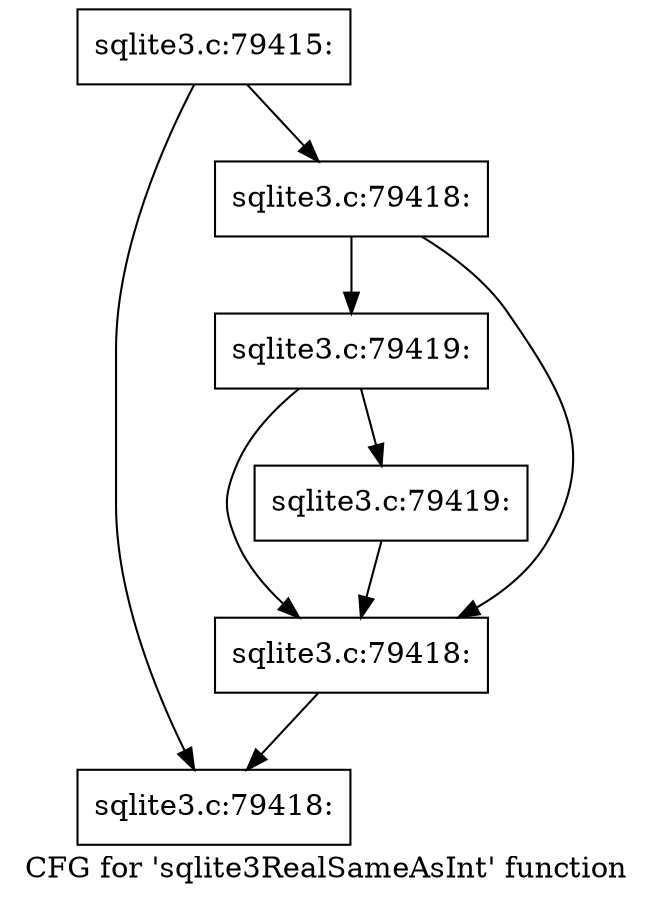 digraph "CFG for 'sqlite3RealSameAsInt' function" {
	label="CFG for 'sqlite3RealSameAsInt' function";

	Node0x55c0f7ee7b60 [shape=record,label="{sqlite3.c:79415:}"];
	Node0x55c0f7ee7b60 -> Node0x55c0f7552b30;
	Node0x55c0f7ee7b60 -> Node0x55c0f7552b80;
	Node0x55c0f7552b80 [shape=record,label="{sqlite3.c:79418:}"];
	Node0x55c0f7552b80 -> Node0x55c0f7552f50;
	Node0x55c0f7552b80 -> Node0x55c0f7552eb0;
	Node0x55c0f7552f50 [shape=record,label="{sqlite3.c:79419:}"];
	Node0x55c0f7552f50 -> Node0x55c0f7552f00;
	Node0x55c0f7552f50 -> Node0x55c0f7552eb0;
	Node0x55c0f7552f00 [shape=record,label="{sqlite3.c:79419:}"];
	Node0x55c0f7552f00 -> Node0x55c0f7552eb0;
	Node0x55c0f7552eb0 [shape=record,label="{sqlite3.c:79418:}"];
	Node0x55c0f7552eb0 -> Node0x55c0f7552b30;
	Node0x55c0f7552b30 [shape=record,label="{sqlite3.c:79418:}"];
}
